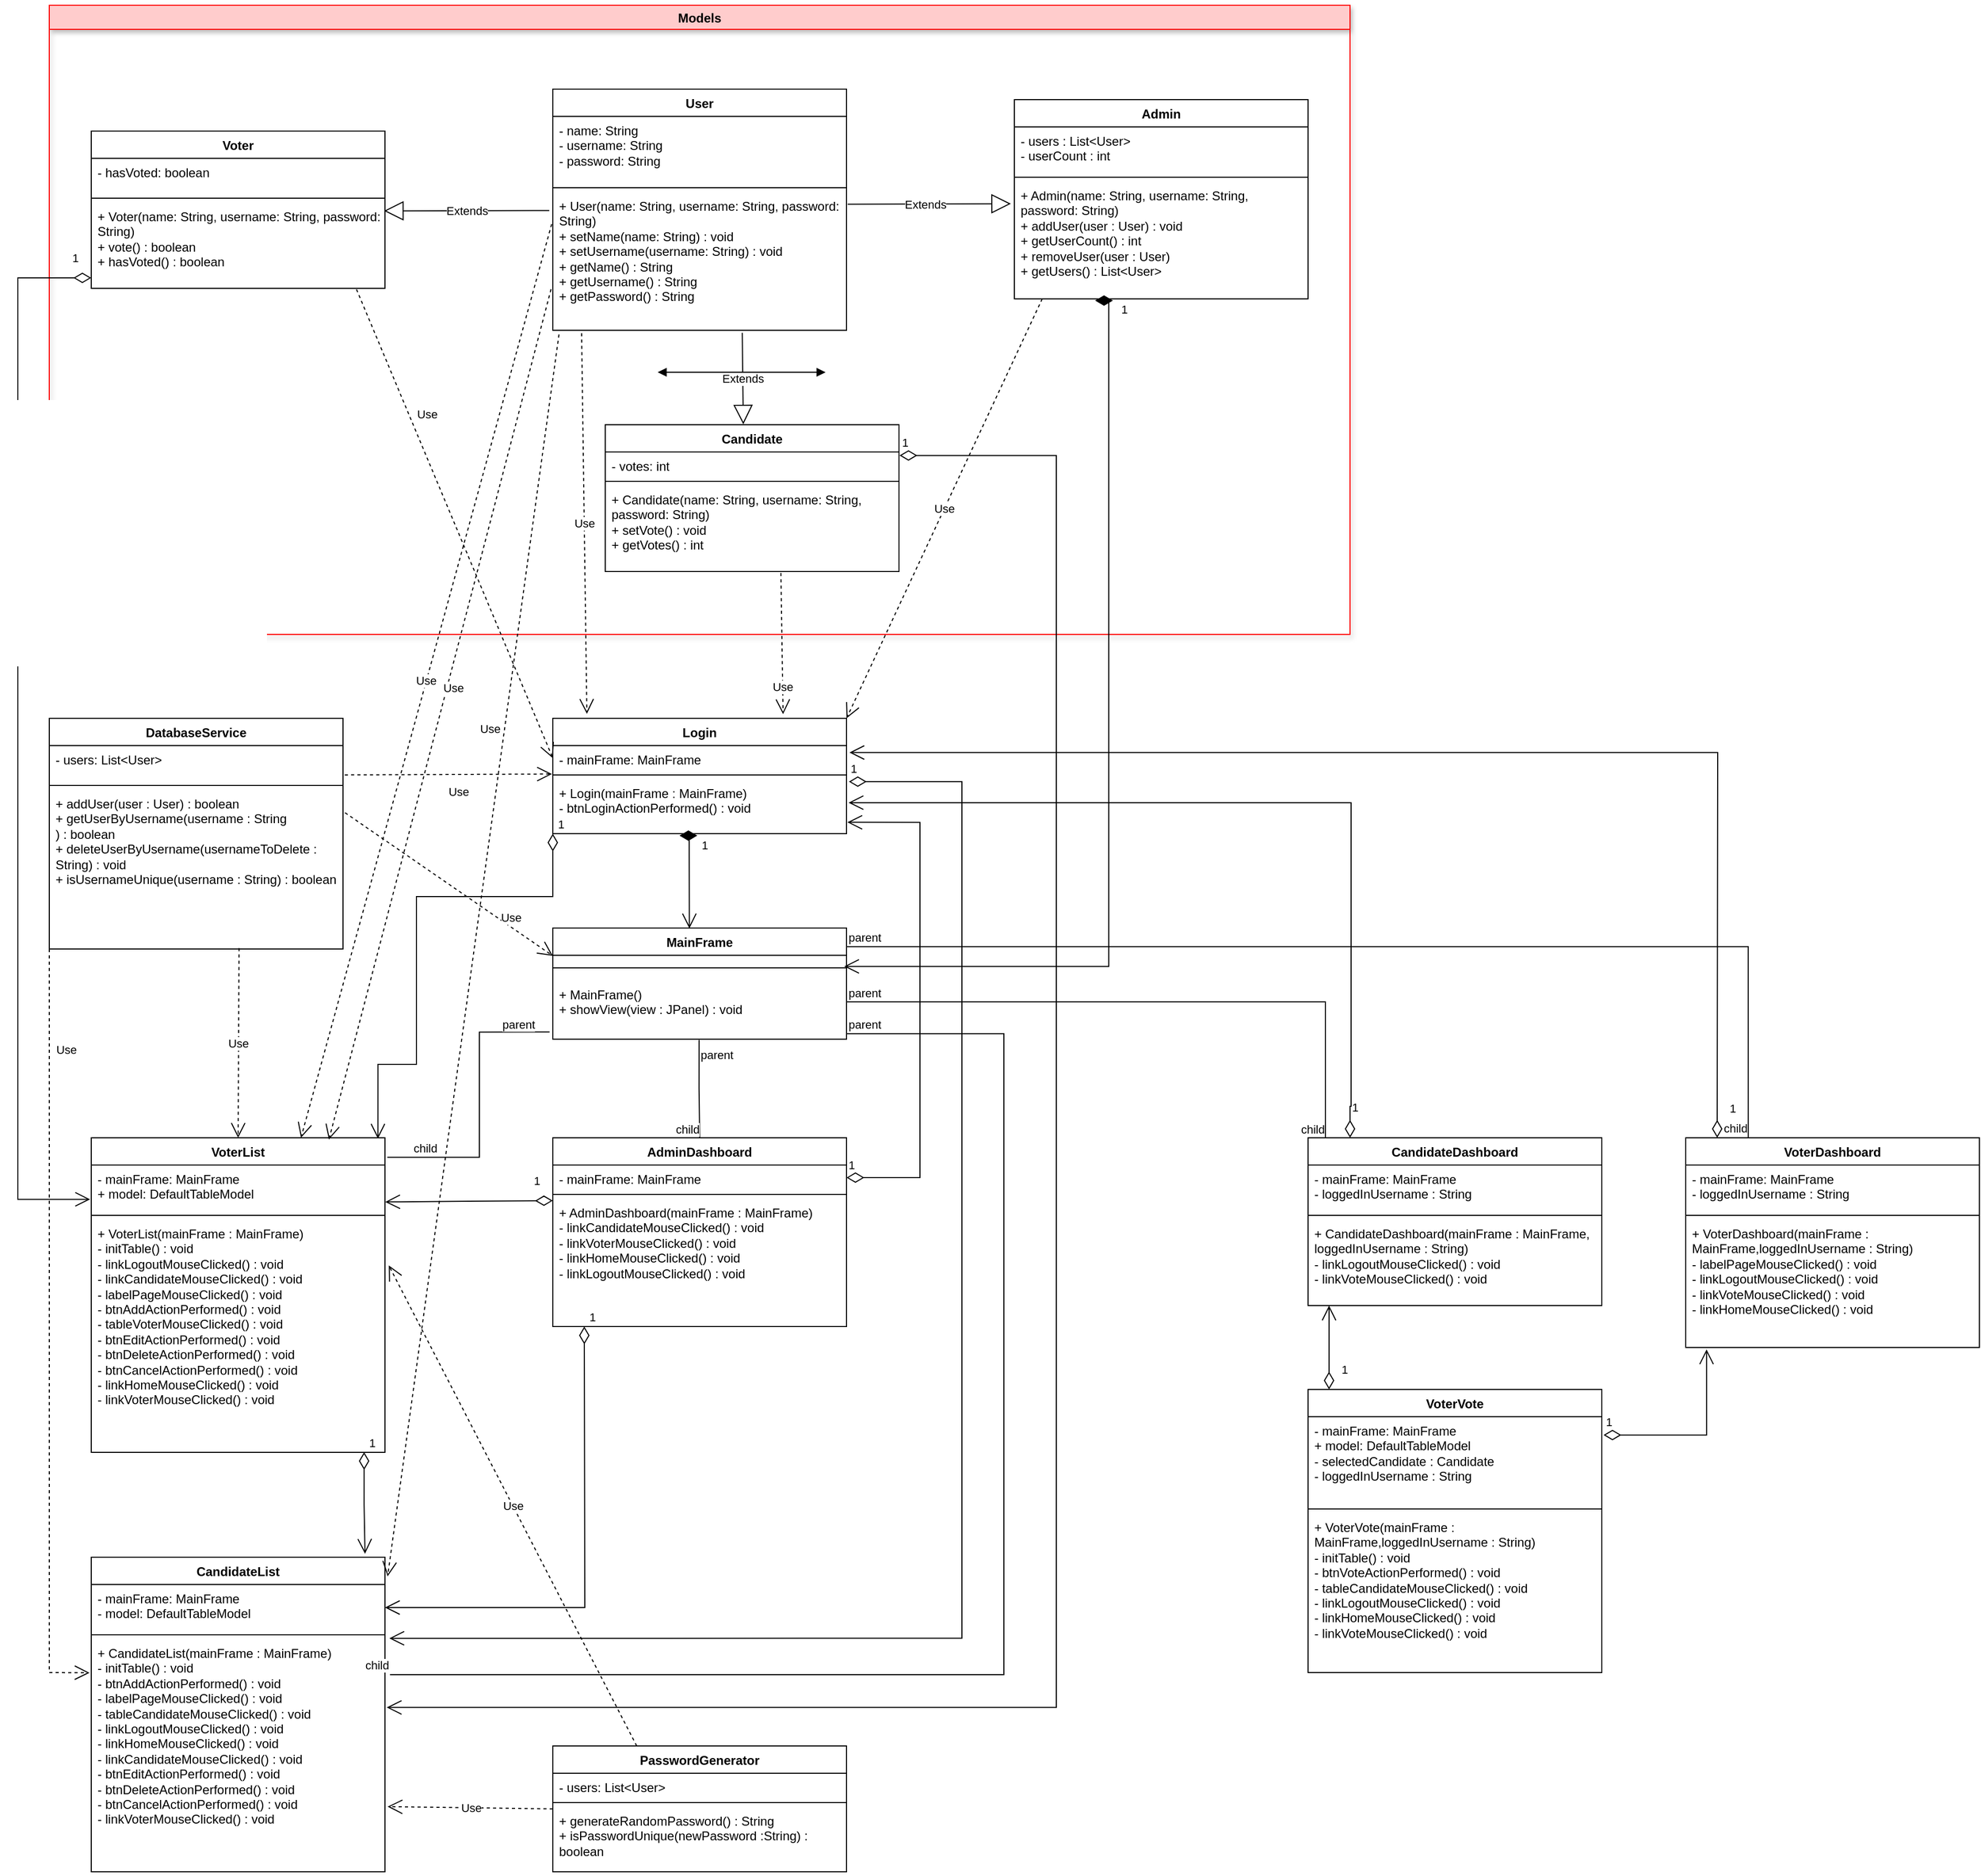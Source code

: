<mxfile version="21.7.5" type="device">
  <diagram name="Page-1" id="c4acf3e9-155e-7222-9cf6-157b1a14988f">
    <mxGraphModel dx="3177" dy="1386" grid="1" gridSize="10" guides="1" tooltips="1" connect="1" arrows="1" fold="1" page="1" pageScale="1" pageWidth="850" pageHeight="1100" background="none" math="0" shadow="0">
      <root>
        <mxCell id="0" />
        <mxCell id="1" parent="0" />
        <mxCell id="JCizpLjvuCqvWS3DzL1o-27" value="Models" style="swimlane;strokeColor=#FF0000;shadow=1;fillColor=#FFCCCC;" vertex="1" parent="1">
          <mxGeometry x="240" y="120" width="1240" height="600" as="geometry" />
        </mxCell>
        <mxCell id="JCizpLjvuCqvWS3DzL1o-1" value="Voter" style="swimlane;fontStyle=1;align=center;verticalAlign=top;childLayout=stackLayout;horizontal=1;startSize=26;horizontalStack=0;resizeParent=1;resizeParentMax=0;resizeLast=0;collapsible=1;marginBottom=0;whiteSpace=wrap;html=1;" vertex="1" parent="JCizpLjvuCqvWS3DzL1o-27">
          <mxGeometry x="40" y="120" width="280" height="150" as="geometry" />
        </mxCell>
        <mxCell id="JCizpLjvuCqvWS3DzL1o-2" value="- hasVoted: boolean" style="text;strokeColor=none;fillColor=none;align=left;verticalAlign=top;spacingLeft=4;spacingRight=4;overflow=hidden;rotatable=0;points=[[0,0.5],[1,0.5]];portConstraint=eastwest;whiteSpace=wrap;html=1;" vertex="1" parent="JCizpLjvuCqvWS3DzL1o-1">
          <mxGeometry y="26" width="280" height="34" as="geometry" />
        </mxCell>
        <mxCell id="JCizpLjvuCqvWS3DzL1o-3" value="" style="line;strokeWidth=1;fillColor=none;align=left;verticalAlign=middle;spacingTop=-1;spacingLeft=3;spacingRight=3;rotatable=0;labelPosition=right;points=[];portConstraint=eastwest;strokeColor=inherit;" vertex="1" parent="JCizpLjvuCqvWS3DzL1o-1">
          <mxGeometry y="60" width="280" height="8" as="geometry" />
        </mxCell>
        <mxCell id="JCizpLjvuCqvWS3DzL1o-4" value="+ Voter(name: String, username: String, password: String)&lt;br&gt;+ vote() : boolean&lt;br&gt;+&amp;nbsp;hasVoted() : boolean" style="text;strokeColor=none;fillColor=none;align=left;verticalAlign=top;spacingLeft=4;spacingRight=4;overflow=hidden;rotatable=0;points=[[0,0.5],[1,0.5]];portConstraint=eastwest;whiteSpace=wrap;html=1;" vertex="1" parent="JCizpLjvuCqvWS3DzL1o-1">
          <mxGeometry y="68" width="280" height="82" as="geometry" />
        </mxCell>
        <mxCell id="JCizpLjvuCqvWS3DzL1o-98" value="1" style="endArrow=open;html=1;endSize=12;startArrow=diamondThin;startSize=14;startFill=0;edgeStyle=orthogonalEdgeStyle;align=left;verticalAlign=bottom;rounded=0;entryX=-0.004;entryY=0.743;entryDx=0;entryDy=0;entryPerimeter=0;" edge="1" parent="JCizpLjvuCqvWS3DzL1o-1" target="JCizpLjvuCqvWS3DzL1o-90">
          <mxGeometry x="-0.961" y="-10" relative="1" as="geometry">
            <mxPoint y="140" as="sourcePoint" />
            <mxPoint x="160" y="140" as="targetPoint" />
            <Array as="points">
              <mxPoint x="-70" y="140" />
              <mxPoint x="-70" y="1019" />
            </Array>
            <mxPoint as="offset" />
          </mxGeometry>
        </mxCell>
        <mxCell id="JCizpLjvuCqvWS3DzL1o-9" value="User" style="swimlane;fontStyle=1;align=center;verticalAlign=top;childLayout=stackLayout;horizontal=1;startSize=26;horizontalStack=0;resizeParent=1;resizeParentMax=0;resizeLast=0;collapsible=1;marginBottom=0;whiteSpace=wrap;html=1;" vertex="1" parent="JCizpLjvuCqvWS3DzL1o-27">
          <mxGeometry x="480" y="80" width="280" height="230" as="geometry" />
        </mxCell>
        <mxCell id="JCizpLjvuCqvWS3DzL1o-10" value="- name: String&lt;br&gt;- username: String&lt;br&gt;- password: String" style="text;strokeColor=none;fillColor=none;align=left;verticalAlign=top;spacingLeft=4;spacingRight=4;overflow=hidden;rotatable=0;points=[[0,0.5],[1,0.5]];portConstraint=eastwest;whiteSpace=wrap;html=1;" vertex="1" parent="JCizpLjvuCqvWS3DzL1o-9">
          <mxGeometry y="26" width="280" height="64" as="geometry" />
        </mxCell>
        <mxCell id="JCizpLjvuCqvWS3DzL1o-11" value="" style="line;strokeWidth=1;fillColor=none;align=left;verticalAlign=middle;spacingTop=-1;spacingLeft=3;spacingRight=3;rotatable=0;labelPosition=right;points=[];portConstraint=eastwest;strokeColor=inherit;" vertex="1" parent="JCizpLjvuCqvWS3DzL1o-9">
          <mxGeometry y="90" width="280" height="8" as="geometry" />
        </mxCell>
        <mxCell id="JCizpLjvuCqvWS3DzL1o-12" value="+ User(name: String, username: String, password: String)&lt;br&gt;+ setName(name: String) : void&lt;br&gt;+&amp;nbsp;setUsername(username: String) : void&lt;br&gt;+ getName() : String&lt;br&gt;+ getUsername() : String&lt;br&gt;+ getPassword() : String" style="text;strokeColor=none;fillColor=none;align=left;verticalAlign=top;spacingLeft=4;spacingRight=4;overflow=hidden;rotatable=0;points=[[0,0.5],[1,0.5]];portConstraint=eastwest;whiteSpace=wrap;html=1;" vertex="1" parent="JCizpLjvuCqvWS3DzL1o-9">
          <mxGeometry y="98" width="280" height="132" as="geometry" />
        </mxCell>
        <mxCell id="JCizpLjvuCqvWS3DzL1o-13" value="Admin" style="swimlane;fontStyle=1;align=center;verticalAlign=top;childLayout=stackLayout;horizontal=1;startSize=26;horizontalStack=0;resizeParent=1;resizeParentMax=0;resizeLast=0;collapsible=1;marginBottom=0;whiteSpace=wrap;html=1;" vertex="1" parent="JCizpLjvuCqvWS3DzL1o-27">
          <mxGeometry x="920" y="90" width="280" height="190" as="geometry" />
        </mxCell>
        <mxCell id="JCizpLjvuCqvWS3DzL1o-14" value="- users : List&amp;lt;User&amp;gt;&lt;br style=&quot;border-color: var(--border-color);&quot;&gt;- userCount : int" style="text;strokeColor=none;fillColor=none;align=left;verticalAlign=top;spacingLeft=4;spacingRight=4;overflow=hidden;rotatable=0;points=[[0,0.5],[1,0.5]];portConstraint=eastwest;whiteSpace=wrap;html=1;" vertex="1" parent="JCizpLjvuCqvWS3DzL1o-13">
          <mxGeometry y="26" width="280" height="44" as="geometry" />
        </mxCell>
        <mxCell id="JCizpLjvuCqvWS3DzL1o-15" value="" style="line;strokeWidth=1;fillColor=none;align=left;verticalAlign=middle;spacingTop=-1;spacingLeft=3;spacingRight=3;rotatable=0;labelPosition=right;points=[];portConstraint=eastwest;strokeColor=inherit;" vertex="1" parent="JCizpLjvuCqvWS3DzL1o-13">
          <mxGeometry y="70" width="280" height="8" as="geometry" />
        </mxCell>
        <mxCell id="JCizpLjvuCqvWS3DzL1o-16" value="+ Admin(name: String, username: String, password: String)&lt;br&gt;+&amp;nbsp;addUser(user : User) : void&lt;br&gt;+ getUserCount() : int&lt;br&gt;+&amp;nbsp;removeUser(user : User)&lt;br&gt;+ getUsers() : List&amp;lt;User&amp;gt;" style="text;strokeColor=none;fillColor=none;align=left;verticalAlign=top;spacingLeft=4;spacingRight=4;overflow=hidden;rotatable=0;points=[[0,0.5],[1,0.5]];portConstraint=eastwest;whiteSpace=wrap;html=1;" vertex="1" parent="JCizpLjvuCqvWS3DzL1o-13">
          <mxGeometry y="78" width="280" height="112" as="geometry" />
        </mxCell>
        <mxCell id="JCizpLjvuCqvWS3DzL1o-18" value="Candidate" style="swimlane;fontStyle=1;align=center;verticalAlign=top;childLayout=stackLayout;horizontal=1;startSize=26;horizontalStack=0;resizeParent=1;resizeParentMax=0;resizeLast=0;collapsible=1;marginBottom=0;whiteSpace=wrap;html=1;" vertex="1" parent="JCizpLjvuCqvWS3DzL1o-27">
          <mxGeometry x="530" y="400" width="280" height="140" as="geometry" />
        </mxCell>
        <mxCell id="JCizpLjvuCqvWS3DzL1o-19" value="- votes: int" style="text;strokeColor=none;fillColor=none;align=left;verticalAlign=top;spacingLeft=4;spacingRight=4;overflow=hidden;rotatable=0;points=[[0,0.5],[1,0.5]];portConstraint=eastwest;whiteSpace=wrap;html=1;" vertex="1" parent="JCizpLjvuCqvWS3DzL1o-18">
          <mxGeometry y="26" width="280" height="24" as="geometry" />
        </mxCell>
        <mxCell id="JCizpLjvuCqvWS3DzL1o-20" value="" style="line;strokeWidth=1;fillColor=none;align=left;verticalAlign=middle;spacingTop=-1;spacingLeft=3;spacingRight=3;rotatable=0;labelPosition=right;points=[];portConstraint=eastwest;strokeColor=inherit;" vertex="1" parent="JCizpLjvuCqvWS3DzL1o-18">
          <mxGeometry y="50" width="280" height="8" as="geometry" />
        </mxCell>
        <mxCell id="JCizpLjvuCqvWS3DzL1o-21" value="+ Candidate(name: String, username: String, password: String)&lt;br&gt;+&amp;nbsp;setVote() : void&lt;br&gt;+ getVotes() : int" style="text;strokeColor=none;fillColor=none;align=left;verticalAlign=top;spacingLeft=4;spacingRight=4;overflow=hidden;rotatable=0;points=[[0,0.5],[1,0.5]];portConstraint=eastwest;whiteSpace=wrap;html=1;" vertex="1" parent="JCizpLjvuCqvWS3DzL1o-18">
          <mxGeometry y="58" width="280" height="82" as="geometry" />
        </mxCell>
        <mxCell id="JCizpLjvuCqvWS3DzL1o-24" value="Extends" style="endArrow=block;endSize=16;endFill=0;html=1;rounded=0;entryX=0.997;entryY=0.099;entryDx=0;entryDy=0;exitX=-0.012;exitY=0.134;exitDx=0;exitDy=0;exitPerimeter=0;entryPerimeter=0;" edge="1" parent="JCizpLjvuCqvWS3DzL1o-27" source="JCizpLjvuCqvWS3DzL1o-12" target="JCizpLjvuCqvWS3DzL1o-4">
          <mxGeometry width="160" relative="1" as="geometry">
            <mxPoint x="480" y="158.97" as="sourcePoint" />
            <mxPoint x="402.52" y="129.998" as="targetPoint" />
          </mxGeometry>
        </mxCell>
        <mxCell id="JCizpLjvuCqvWS3DzL1o-25" value="Extends" style="endArrow=block;endSize=16;endFill=0;html=1;rounded=0;entryX=-0.012;entryY=0.19;entryDx=0;entryDy=0;entryPerimeter=0;exitX=1.004;exitY=0.089;exitDx=0;exitDy=0;exitPerimeter=0;" edge="1" parent="JCizpLjvuCqvWS3DzL1o-27" source="JCizpLjvuCqvWS3DzL1o-12" target="JCizpLjvuCqvWS3DzL1o-16">
          <mxGeometry x="-0.053" width="160" relative="1" as="geometry">
            <mxPoint x="760" y="230" as="sourcePoint" />
            <mxPoint x="840" y="226" as="targetPoint" />
            <mxPoint as="offset" />
          </mxGeometry>
        </mxCell>
        <mxCell id="JCizpLjvuCqvWS3DzL1o-26" value="Extends" style="endArrow=block;endSize=16;endFill=0;html=1;rounded=0;exitX=0.645;exitY=1.018;exitDx=0;exitDy=0;exitPerimeter=0;entryX=0.47;entryY=-0.003;entryDx=0;entryDy=0;entryPerimeter=0;" edge="1" parent="JCizpLjvuCqvWS3DzL1o-27" source="JCizpLjvuCqvWS3DzL1o-12" target="JCizpLjvuCqvWS3DzL1o-18">
          <mxGeometry width="160" relative="1" as="geometry">
            <mxPoint x="610" y="300" as="sourcePoint" />
            <mxPoint x="770" y="300" as="targetPoint" />
          </mxGeometry>
        </mxCell>
        <mxCell id="JCizpLjvuCqvWS3DzL1o-28" value="DatabaseService" style="swimlane;fontStyle=1;align=center;verticalAlign=top;childLayout=stackLayout;horizontal=1;startSize=26;horizontalStack=0;resizeParent=1;resizeParentMax=0;resizeLast=0;collapsible=1;marginBottom=0;whiteSpace=wrap;html=1;" vertex="1" parent="1">
          <mxGeometry x="240" y="800" width="280" height="220" as="geometry" />
        </mxCell>
        <mxCell id="JCizpLjvuCqvWS3DzL1o-29" value="- users: List&amp;lt;User&amp;gt;" style="text;strokeColor=none;fillColor=none;align=left;verticalAlign=top;spacingLeft=4;spacingRight=4;overflow=hidden;rotatable=0;points=[[0,0.5],[1,0.5]];portConstraint=eastwest;whiteSpace=wrap;html=1;" vertex="1" parent="JCizpLjvuCqvWS3DzL1o-28">
          <mxGeometry y="26" width="280" height="34" as="geometry" />
        </mxCell>
        <mxCell id="JCizpLjvuCqvWS3DzL1o-30" value="" style="line;strokeWidth=1;fillColor=none;align=left;verticalAlign=middle;spacingTop=-1;spacingLeft=3;spacingRight=3;rotatable=0;labelPosition=right;points=[];portConstraint=eastwest;strokeColor=inherit;" vertex="1" parent="JCizpLjvuCqvWS3DzL1o-28">
          <mxGeometry y="60" width="280" height="8" as="geometry" />
        </mxCell>
        <mxCell id="JCizpLjvuCqvWS3DzL1o-31" value="+ addUser(user : User) : boolean&lt;br&gt;+ getUserByUsername(username : String&lt;br&gt;) : boolean&lt;br&gt;+ deleteUserByUsername(usernameToDelete : String) : void&lt;br&gt;+&amp;nbsp;isUsernameUnique(username : String) : boolean" style="text;strokeColor=none;fillColor=none;align=left;verticalAlign=top;spacingLeft=4;spacingRight=4;overflow=hidden;rotatable=0;points=[[0,0.5],[1,0.5]];portConstraint=eastwest;whiteSpace=wrap;html=1;" vertex="1" parent="JCizpLjvuCqvWS3DzL1o-28">
          <mxGeometry y="68" width="280" height="152" as="geometry" />
        </mxCell>
        <mxCell id="JCizpLjvuCqvWS3DzL1o-112" value="Use" style="endArrow=open;endSize=12;dashed=1;html=1;rounded=0;entryX=-0.006;entryY=0.145;entryDx=0;entryDy=0;entryPerimeter=0;" edge="1" parent="JCizpLjvuCqvWS3DzL1o-28" target="JCizpLjvuCqvWS3DzL1o-55">
          <mxGeometry x="-0.736" y="16" width="160" relative="1" as="geometry">
            <mxPoint y="220" as="sourcePoint" />
            <mxPoint x="160" y="220" as="targetPoint" />
            <Array as="points">
              <mxPoint y="870" />
              <mxPoint y="910" />
            </Array>
            <mxPoint as="offset" />
          </mxGeometry>
        </mxCell>
        <mxCell id="JCizpLjvuCqvWS3DzL1o-32" value="PasswordGenerator" style="swimlane;fontStyle=1;align=center;verticalAlign=top;childLayout=stackLayout;horizontal=1;startSize=26;horizontalStack=0;resizeParent=1;resizeParentMax=0;resizeLast=0;collapsible=1;marginBottom=0;whiteSpace=wrap;html=1;" vertex="1" parent="1">
          <mxGeometry x="720" y="1780" width="280" height="120" as="geometry" />
        </mxCell>
        <mxCell id="JCizpLjvuCqvWS3DzL1o-127" value="Use" style="endArrow=open;endSize=12;dashed=1;html=1;rounded=0;entryX=1.013;entryY=0.197;entryDx=0;entryDy=0;entryPerimeter=0;" edge="1" parent="JCizpLjvuCqvWS3DzL1o-32" target="JCizpLjvuCqvWS3DzL1o-92">
          <mxGeometry width="160" relative="1" as="geometry">
            <mxPoint x="80" as="sourcePoint" />
            <mxPoint x="240" as="targetPoint" />
          </mxGeometry>
        </mxCell>
        <mxCell id="JCizpLjvuCqvWS3DzL1o-33" value="- users: List&amp;lt;User&amp;gt;" style="text;strokeColor=none;fillColor=none;align=left;verticalAlign=top;spacingLeft=4;spacingRight=4;overflow=hidden;rotatable=0;points=[[0,0.5],[1,0.5]];portConstraint=eastwest;whiteSpace=wrap;html=1;" vertex="1" parent="JCizpLjvuCqvWS3DzL1o-32">
          <mxGeometry y="26" width="280" height="24" as="geometry" />
        </mxCell>
        <mxCell id="JCizpLjvuCqvWS3DzL1o-34" value="" style="line;strokeWidth=1;fillColor=none;align=left;verticalAlign=middle;spacingTop=-1;spacingLeft=3;spacingRight=3;rotatable=0;labelPosition=right;points=[];portConstraint=eastwest;strokeColor=inherit;" vertex="1" parent="JCizpLjvuCqvWS3DzL1o-32">
          <mxGeometry y="50" width="280" height="8" as="geometry" />
        </mxCell>
        <mxCell id="JCizpLjvuCqvWS3DzL1o-128" value="Use" style="endArrow=open;endSize=12;dashed=1;html=1;rounded=0;entryX=1.009;entryY=0.72;entryDx=0;entryDy=0;entryPerimeter=0;" edge="1" parent="JCizpLjvuCqvWS3DzL1o-32" target="JCizpLjvuCqvWS3DzL1o-55">
          <mxGeometry width="160" relative="1" as="geometry">
            <mxPoint y="60" as="sourcePoint" />
            <mxPoint x="160" y="60" as="targetPoint" />
          </mxGeometry>
        </mxCell>
        <mxCell id="JCizpLjvuCqvWS3DzL1o-35" value="+ generateRandomPassword() : String&lt;br&gt;+&amp;nbsp;isPasswordUnique(newPassword :String) : boolean" style="text;strokeColor=none;fillColor=none;align=left;verticalAlign=top;spacingLeft=4;spacingRight=4;overflow=hidden;rotatable=0;points=[[0,0.5],[1,0.5]];portConstraint=eastwest;whiteSpace=wrap;html=1;" vertex="1" parent="JCizpLjvuCqvWS3DzL1o-32">
          <mxGeometry y="58" width="280" height="62" as="geometry" />
        </mxCell>
        <mxCell id="JCizpLjvuCqvWS3DzL1o-36" value="MainFrame" style="swimlane;fontStyle=1;align=center;verticalAlign=top;childLayout=stackLayout;horizontal=1;startSize=26;horizontalStack=0;resizeParent=1;resizeParentMax=0;resizeLast=0;collapsible=1;marginBottom=0;whiteSpace=wrap;html=1;" vertex="1" parent="1">
          <mxGeometry x="720" y="1000" width="280" height="106" as="geometry" />
        </mxCell>
        <mxCell id="JCizpLjvuCqvWS3DzL1o-38" value="" style="line;strokeWidth=1;fillColor=none;align=left;verticalAlign=middle;spacingTop=-1;spacingLeft=3;spacingRight=3;rotatable=0;labelPosition=right;points=[];portConstraint=eastwest;strokeColor=inherit;" vertex="1" parent="JCizpLjvuCqvWS3DzL1o-36">
          <mxGeometry y="26" width="280" height="24" as="geometry" />
        </mxCell>
        <mxCell id="JCizpLjvuCqvWS3DzL1o-39" value="+ MainFrame()&lt;br&gt;+ showView(view : JPanel) : void" style="text;strokeColor=none;fillColor=none;align=left;verticalAlign=top;spacingLeft=4;spacingRight=4;overflow=hidden;rotatable=0;points=[[0,0.5],[1,0.5]];portConstraint=eastwest;whiteSpace=wrap;html=1;" vertex="1" parent="JCizpLjvuCqvWS3DzL1o-36">
          <mxGeometry y="50" width="280" height="56" as="geometry" />
        </mxCell>
        <mxCell id="JCizpLjvuCqvWS3DzL1o-40" value="AdminDashboard" style="swimlane;fontStyle=1;align=center;verticalAlign=top;childLayout=stackLayout;horizontal=1;startSize=26;horizontalStack=0;resizeParent=1;resizeParentMax=0;resizeLast=0;collapsible=1;marginBottom=0;whiteSpace=wrap;html=1;" vertex="1" parent="1">
          <mxGeometry x="720" y="1200" width="280" height="180" as="geometry" />
        </mxCell>
        <mxCell id="JCizpLjvuCqvWS3DzL1o-41" value="- mainFrame: MainFrame" style="text;strokeColor=none;fillColor=none;align=left;verticalAlign=top;spacingLeft=4;spacingRight=4;overflow=hidden;rotatable=0;points=[[0,0.5],[1,0.5]];portConstraint=eastwest;whiteSpace=wrap;html=1;" vertex="1" parent="JCizpLjvuCqvWS3DzL1o-40">
          <mxGeometry y="26" width="280" height="24" as="geometry" />
        </mxCell>
        <mxCell id="JCizpLjvuCqvWS3DzL1o-42" value="" style="line;strokeWidth=1;fillColor=none;align=left;verticalAlign=middle;spacingTop=-1;spacingLeft=3;spacingRight=3;rotatable=0;labelPosition=right;points=[];portConstraint=eastwest;strokeColor=inherit;" vertex="1" parent="JCizpLjvuCqvWS3DzL1o-40">
          <mxGeometry y="50" width="280" height="8" as="geometry" />
        </mxCell>
        <mxCell id="JCizpLjvuCqvWS3DzL1o-93" value="1" style="endArrow=open;html=1;endSize=12;startArrow=diamondThin;startSize=14;startFill=0;edgeStyle=orthogonalEdgeStyle;align=left;verticalAlign=bottom;rounded=0;entryX=1.001;entryY=0.8;entryDx=0;entryDy=0;entryPerimeter=0;" edge="1" parent="JCizpLjvuCqvWS3DzL1o-40" target="JCizpLjvuCqvWS3DzL1o-90">
          <mxGeometry x="-0.751" y="-10" relative="1" as="geometry">
            <mxPoint y="60" as="sourcePoint" />
            <mxPoint x="160" y="60" as="targetPoint" />
            <mxPoint as="offset" />
          </mxGeometry>
        </mxCell>
        <mxCell id="JCizpLjvuCqvWS3DzL1o-43" value="+ AdminDashboard(mainFrame : MainFrame)&lt;br&gt;-&amp;nbsp;linkCandidateMouseClicked() :&amp;nbsp;void&lt;br&gt;-&amp;nbsp;linkVoterMouseClicked() :&amp;nbsp;void&lt;br&gt;-&amp;nbsp;linkHomeMouseClicked() :&amp;nbsp;void&lt;br&gt;-&amp;nbsp;linkLogoutMouseClicked() :&amp;nbsp;void" style="text;strokeColor=none;fillColor=none;align=left;verticalAlign=top;spacingLeft=4;spacingRight=4;overflow=hidden;rotatable=0;points=[[0,0.5],[1,0.5]];portConstraint=eastwest;whiteSpace=wrap;html=1;" vertex="1" parent="JCizpLjvuCqvWS3DzL1o-40">
          <mxGeometry y="58" width="280" height="122" as="geometry" />
        </mxCell>
        <mxCell id="JCizpLjvuCqvWS3DzL1o-44" value="Login" style="swimlane;fontStyle=1;align=center;verticalAlign=top;childLayout=stackLayout;horizontal=1;startSize=26;horizontalStack=0;resizeParent=1;resizeParentMax=0;resizeLast=0;collapsible=1;marginBottom=0;whiteSpace=wrap;html=1;" vertex="1" parent="1">
          <mxGeometry x="720" y="800" width="280" height="110" as="geometry" />
        </mxCell>
        <mxCell id="JCizpLjvuCqvWS3DzL1o-45" value="- mainFrame: MainFrame" style="text;strokeColor=none;fillColor=none;align=left;verticalAlign=top;spacingLeft=4;spacingRight=4;overflow=hidden;rotatable=0;points=[[0,0.5],[1,0.5]];portConstraint=eastwest;whiteSpace=wrap;html=1;" vertex="1" parent="JCizpLjvuCqvWS3DzL1o-44">
          <mxGeometry y="26" width="280" height="24" as="geometry" />
        </mxCell>
        <mxCell id="JCizpLjvuCqvWS3DzL1o-46" value="" style="line;strokeWidth=1;fillColor=none;align=left;verticalAlign=middle;spacingTop=-1;spacingLeft=3;spacingRight=3;rotatable=0;labelPosition=right;points=[];portConstraint=eastwest;strokeColor=inherit;" vertex="1" parent="JCizpLjvuCqvWS3DzL1o-44">
          <mxGeometry y="50" width="280" height="8" as="geometry" />
        </mxCell>
        <mxCell id="JCizpLjvuCqvWS3DzL1o-47" value="+ Login(mainFrame : MainFrame)&lt;br&gt;-&amp;nbsp;btnLoginActionPerformed() :&amp;nbsp;void" style="text;strokeColor=none;fillColor=none;align=left;verticalAlign=top;spacingLeft=4;spacingRight=4;overflow=hidden;rotatable=0;points=[[0,0.5],[1,0.5]];portConstraint=eastwest;whiteSpace=wrap;html=1;" vertex="1" parent="JCizpLjvuCqvWS3DzL1o-44">
          <mxGeometry y="58" width="280" height="52" as="geometry" />
        </mxCell>
        <mxCell id="JCizpLjvuCqvWS3DzL1o-110" value="1" style="endArrow=open;html=1;endSize=12;startArrow=diamondThin;startSize=14;startFill=0;edgeStyle=orthogonalEdgeStyle;align=left;verticalAlign=bottom;rounded=0;entryX=0.976;entryY=0.003;entryDx=0;entryDy=0;entryPerimeter=0;" edge="1" parent="JCizpLjvuCqvWS3DzL1o-44" target="JCizpLjvuCqvWS3DzL1o-89">
          <mxGeometry x="-1" y="3" relative="1" as="geometry">
            <mxPoint y="110" as="sourcePoint" />
            <mxPoint x="160" y="110" as="targetPoint" />
            <Array as="points">
              <mxPoint y="170" />
              <mxPoint x="-130" y="170" />
              <mxPoint x="-130" y="330" />
              <mxPoint x="-167" y="330" />
            </Array>
            <mxPoint as="offset" />
          </mxGeometry>
        </mxCell>
        <mxCell id="JCizpLjvuCqvWS3DzL1o-48" value="CandidateDashboard" style="swimlane;fontStyle=1;align=center;verticalAlign=top;childLayout=stackLayout;horizontal=1;startSize=26;horizontalStack=0;resizeParent=1;resizeParentMax=0;resizeLast=0;collapsible=1;marginBottom=0;whiteSpace=wrap;html=1;" vertex="1" parent="1">
          <mxGeometry x="1440" y="1200" width="280" height="160" as="geometry" />
        </mxCell>
        <mxCell id="JCizpLjvuCqvWS3DzL1o-130" value="1" style="endArrow=open;html=1;endSize=12;startArrow=diamondThin;startSize=14;startFill=0;edgeStyle=orthogonalEdgeStyle;align=left;verticalAlign=bottom;rounded=0;entryX=1.007;entryY=0.432;entryDx=0;entryDy=0;entryPerimeter=0;" edge="1" parent="JCizpLjvuCqvWS3DzL1o-48" target="JCizpLjvuCqvWS3DzL1o-47">
          <mxGeometry x="-0.95" relative="1" as="geometry">
            <mxPoint x="40" as="sourcePoint" />
            <mxPoint x="200" as="targetPoint" />
            <Array as="points">
              <mxPoint x="40" y="-30" />
              <mxPoint x="41" y="-30" />
              <mxPoint x="41" y="-319" />
            </Array>
            <mxPoint as="offset" />
          </mxGeometry>
        </mxCell>
        <mxCell id="JCizpLjvuCqvWS3DzL1o-49" value="- mainFrame: MainFrame&lt;br&gt;- loggedInUsername : String" style="text;strokeColor=none;fillColor=none;align=left;verticalAlign=top;spacingLeft=4;spacingRight=4;overflow=hidden;rotatable=0;points=[[0,0.5],[1,0.5]];portConstraint=eastwest;whiteSpace=wrap;html=1;" vertex="1" parent="JCizpLjvuCqvWS3DzL1o-48">
          <mxGeometry y="26" width="280" height="44" as="geometry" />
        </mxCell>
        <mxCell id="JCizpLjvuCqvWS3DzL1o-50" value="" style="line;strokeWidth=1;fillColor=none;align=left;verticalAlign=middle;spacingTop=-1;spacingLeft=3;spacingRight=3;rotatable=0;labelPosition=right;points=[];portConstraint=eastwest;strokeColor=inherit;" vertex="1" parent="JCizpLjvuCqvWS3DzL1o-48">
          <mxGeometry y="70" width="280" height="8" as="geometry" />
        </mxCell>
        <mxCell id="JCizpLjvuCqvWS3DzL1o-51" value="+ CandidateDashboard(mainFrame : MainFrame, loggedInUsername : String)&lt;br&gt;-&amp;nbsp;linkLogoutMouseClicked() :&amp;nbsp;void&lt;br&gt;-&amp;nbsp;linkVoteMouseClicked() :&amp;nbsp;void" style="text;strokeColor=none;fillColor=none;align=left;verticalAlign=top;spacingLeft=4;spacingRight=4;overflow=hidden;rotatable=0;points=[[0,0.5],[1,0.5]];portConstraint=eastwest;whiteSpace=wrap;html=1;" vertex="1" parent="JCizpLjvuCqvWS3DzL1o-48">
          <mxGeometry y="78" width="280" height="82" as="geometry" />
        </mxCell>
        <mxCell id="JCizpLjvuCqvWS3DzL1o-52" value="CandidateList" style="swimlane;fontStyle=1;align=center;verticalAlign=top;childLayout=stackLayout;horizontal=1;startSize=26;horizontalStack=0;resizeParent=1;resizeParentMax=0;resizeLast=0;collapsible=1;marginBottom=0;whiteSpace=wrap;html=1;" vertex="1" parent="1">
          <mxGeometry x="280" y="1600" width="280" height="300" as="geometry" />
        </mxCell>
        <mxCell id="JCizpLjvuCqvWS3DzL1o-53" value="- mainFrame: MainFrame&lt;br&gt;- model: DefaultTableModel" style="text;strokeColor=none;fillColor=none;align=left;verticalAlign=top;spacingLeft=4;spacingRight=4;overflow=hidden;rotatable=0;points=[[0,0.5],[1,0.5]];portConstraint=eastwest;whiteSpace=wrap;html=1;" vertex="1" parent="JCizpLjvuCqvWS3DzL1o-52">
          <mxGeometry y="26" width="280" height="44" as="geometry" />
        </mxCell>
        <mxCell id="JCizpLjvuCqvWS3DzL1o-54" value="" style="line;strokeWidth=1;fillColor=none;align=left;verticalAlign=middle;spacingTop=-1;spacingLeft=3;spacingRight=3;rotatable=0;labelPosition=right;points=[];portConstraint=eastwest;strokeColor=inherit;" vertex="1" parent="JCizpLjvuCqvWS3DzL1o-52">
          <mxGeometry y="70" width="280" height="8" as="geometry" />
        </mxCell>
        <mxCell id="JCizpLjvuCqvWS3DzL1o-55" value="+ CandidateList(mainFrame : MainFrame)&lt;br&gt;-&amp;nbsp;initTable() :&amp;nbsp;void&lt;br&gt;-&amp;nbsp;btnAddActionPerformed() :&amp;nbsp;void&lt;br&gt;-&amp;nbsp;labelPageMouseClicked() :&amp;nbsp;void&lt;br&gt;-&amp;nbsp;tableCandidateMouseClicked() :&amp;nbsp;void&lt;br&gt;-&amp;nbsp;linkLogoutMouseClicked() :&amp;nbsp;void&lt;br&gt;-&amp;nbsp;linkHomeMouseClicked() :&amp;nbsp;void&lt;br&gt;-&amp;nbsp;linkCandidateMouseClicked() :&amp;nbsp;void&lt;br&gt;-&amp;nbsp;btnEditActionPerformed() :&amp;nbsp;void&lt;br&gt;-&amp;nbsp;btnDeleteActionPerformed() :&amp;nbsp;void&lt;br&gt;-&amp;nbsp;btnCancelActionPerformed() :&amp;nbsp;void&lt;br&gt;-&amp;nbsp;linkVoterMouseClicked() :&amp;nbsp;void" style="text;strokeColor=none;fillColor=none;align=left;verticalAlign=top;spacingLeft=4;spacingRight=4;overflow=hidden;rotatable=0;points=[[0,0.5],[1,0.5]];portConstraint=eastwest;whiteSpace=wrap;html=1;" vertex="1" parent="JCizpLjvuCqvWS3DzL1o-52">
          <mxGeometry y="78" width="280" height="222" as="geometry" />
        </mxCell>
        <mxCell id="JCizpLjvuCqvWS3DzL1o-104" value="1" style="endArrow=open;html=1;endSize=12;startArrow=diamondThin;startSize=14;startFill=0;edgeStyle=orthogonalEdgeStyle;align=left;verticalAlign=bottom;rounded=0;entryX=1;entryY=0.5;entryDx=0;entryDy=0;exitX=1;exitY=0.5;exitDx=0;exitDy=0;" edge="1" parent="JCizpLjvuCqvWS3DzL1o-52" target="JCizpLjvuCqvWS3DzL1o-53">
          <mxGeometry x="-1" y="3" relative="1" as="geometry">
            <mxPoint x="470" y="-220" as="sourcePoint" />
            <mxPoint x="630" y="-220" as="targetPoint" />
          </mxGeometry>
        </mxCell>
        <mxCell id="JCizpLjvuCqvWS3DzL1o-64" value="VoterVote" style="swimlane;fontStyle=1;align=center;verticalAlign=top;childLayout=stackLayout;horizontal=1;startSize=26;horizontalStack=0;resizeParent=1;resizeParentMax=0;resizeLast=0;collapsible=1;marginBottom=0;whiteSpace=wrap;html=1;" vertex="1" parent="1">
          <mxGeometry x="1440" y="1440" width="280" height="270" as="geometry" />
        </mxCell>
        <mxCell id="JCizpLjvuCqvWS3DzL1o-143" value="1" style="endArrow=open;html=1;endSize=12;startArrow=diamondThin;startSize=14;startFill=0;edgeStyle=orthogonalEdgeStyle;align=left;verticalAlign=bottom;rounded=0;" edge="1" parent="JCizpLjvuCqvWS3DzL1o-64" target="JCizpLjvuCqvWS3DzL1o-51">
          <mxGeometry x="-0.75" y="-10" relative="1" as="geometry">
            <mxPoint x="20" as="sourcePoint" />
            <mxPoint x="180" as="targetPoint" />
            <Array as="points">
              <mxPoint x="20" y="-50" />
              <mxPoint x="20" y="-50" />
            </Array>
            <mxPoint as="offset" />
          </mxGeometry>
        </mxCell>
        <mxCell id="JCizpLjvuCqvWS3DzL1o-65" value="- mainFrame: MainFrame&lt;br&gt;+ model: DefaultTableModel&lt;br&gt;- selectedCandidate : Candidate&lt;br&gt;- loggedInUsername : String" style="text;strokeColor=none;fillColor=none;align=left;verticalAlign=top;spacingLeft=4;spacingRight=4;overflow=hidden;rotatable=0;points=[[0,0.5],[1,0.5]];portConstraint=eastwest;whiteSpace=wrap;html=1;" vertex="1" parent="JCizpLjvuCqvWS3DzL1o-64">
          <mxGeometry y="26" width="280" height="84" as="geometry" />
        </mxCell>
        <mxCell id="JCizpLjvuCqvWS3DzL1o-66" value="" style="line;strokeWidth=1;fillColor=none;align=left;verticalAlign=middle;spacingTop=-1;spacingLeft=3;spacingRight=3;rotatable=0;labelPosition=right;points=[];portConstraint=eastwest;strokeColor=inherit;" vertex="1" parent="JCizpLjvuCqvWS3DzL1o-64">
          <mxGeometry y="110" width="280" height="8" as="geometry" />
        </mxCell>
        <mxCell id="JCizpLjvuCqvWS3DzL1o-67" value="+ VoterVote(mainFrame : MainFrame,loggedInUsername : String)&lt;br&gt;-&amp;nbsp;initTable() :&amp;nbsp;void&lt;br&gt;-&amp;nbsp;btnVoteActionPerformed() :&amp;nbsp;void&lt;br&gt;-&amp;nbsp;tableCandidateMouseClicked() :&amp;nbsp;void&lt;br&gt;-&amp;nbsp;linkLogoutMouseClicked() :&amp;nbsp;void&lt;br&gt;-&amp;nbsp;linkHomeMouseClicked() :&amp;nbsp;void&lt;br&gt;-&amp;nbsp;linkVoteMouseClicked() :&amp;nbsp;void" style="text;strokeColor=none;fillColor=none;align=left;verticalAlign=top;spacingLeft=4;spacingRight=4;overflow=hidden;rotatable=0;points=[[0,0.5],[1,0.5]];portConstraint=eastwest;whiteSpace=wrap;html=1;" vertex="1" parent="JCizpLjvuCqvWS3DzL1o-64">
          <mxGeometry y="118" width="280" height="152" as="geometry" />
        </mxCell>
        <mxCell id="JCizpLjvuCqvWS3DzL1o-68" value="1" style="endArrow=open;html=1;endSize=12;startArrow=diamondThin;startSize=14;startFill=1;edgeStyle=orthogonalEdgeStyle;align=left;verticalAlign=bottom;rounded=0;entryX=0.465;entryY=0.003;entryDx=0;entryDy=0;exitX=0.492;exitY=1.036;exitDx=0;exitDy=0;exitPerimeter=0;entryPerimeter=0;" edge="1" parent="1" source="JCizpLjvuCqvWS3DzL1o-47" target="JCizpLjvuCqvWS3DzL1o-36">
          <mxGeometry x="-0.462" y="10" relative="1" as="geometry">
            <mxPoint x="850" y="1120" as="sourcePoint" />
            <mxPoint x="1010" y="1000" as="targetPoint" />
            <Array as="points">
              <mxPoint x="850" y="912" />
              <mxPoint x="850" y="930" />
            </Array>
            <mxPoint as="offset" />
          </mxGeometry>
        </mxCell>
        <mxCell id="JCizpLjvuCqvWS3DzL1o-74" value="Use" style="endArrow=open;endSize=12;dashed=1;html=1;rounded=0;exitX=0.598;exitY=1.017;exitDx=0;exitDy=0;exitPerimeter=0;entryX=0.784;entryY=-0.036;entryDx=0;entryDy=0;entryPerimeter=0;" edge="1" parent="1" source="JCizpLjvuCqvWS3DzL1o-21" target="JCizpLjvuCqvWS3DzL1o-44">
          <mxGeometry x="0.613" width="160" relative="1" as="geometry">
            <mxPoint x="980" y="650" as="sourcePoint" />
            <mxPoint x="1140" y="650" as="targetPoint" />
            <mxPoint as="offset" />
          </mxGeometry>
        </mxCell>
        <mxCell id="JCizpLjvuCqvWS3DzL1o-76" value="Use" style="endArrow=open;endSize=12;dashed=1;html=1;rounded=0;entryX=0;entryY=0.5;entryDx=0;entryDy=0;exitX=0.903;exitY=1.011;exitDx=0;exitDy=0;exitPerimeter=0;" edge="1" parent="1" source="JCizpLjvuCqvWS3DzL1o-4" target="JCizpLjvuCqvWS3DzL1o-45">
          <mxGeometry x="-0.44" y="16" width="160" relative="1" as="geometry">
            <mxPoint x="530" y="390" as="sourcePoint" />
            <mxPoint x="690" y="390" as="targetPoint" />
            <mxPoint as="offset" />
          </mxGeometry>
        </mxCell>
        <mxCell id="JCizpLjvuCqvWS3DzL1o-77" value="Use" style="endArrow=open;endSize=12;dashed=1;html=1;rounded=0;entryX=1;entryY=0;entryDx=0;entryDy=0;exitX=0.095;exitY=0.999;exitDx=0;exitDy=0;exitPerimeter=0;" edge="1" parent="1" source="JCizpLjvuCqvWS3DzL1o-16" target="JCizpLjvuCqvWS3DzL1o-44">
          <mxGeometry width="160" relative="1" as="geometry">
            <mxPoint x="1180" y="400" as="sourcePoint" />
            <mxPoint x="1340" y="400" as="targetPoint" />
          </mxGeometry>
        </mxCell>
        <mxCell id="JCizpLjvuCqvWS3DzL1o-79" value="1" style="endArrow=open;html=1;endSize=12;startArrow=diamondThin;startSize=14;startFill=1;edgeStyle=orthogonalEdgeStyle;align=left;verticalAlign=bottom;rounded=0;entryX=0.992;entryY=0.442;entryDx=0;entryDy=0;entryPerimeter=0;exitX=0.275;exitY=1.014;exitDx=0;exitDy=0;exitPerimeter=0;" edge="1" parent="1" source="JCizpLjvuCqvWS3DzL1o-16" target="JCizpLjvuCqvWS3DzL1o-38">
          <mxGeometry x="-0.932" y="10" relative="1" as="geometry">
            <mxPoint x="1260" y="440" as="sourcePoint" />
            <mxPoint x="1000" y="1030" as="targetPoint" />
            <Array as="points">
              <mxPoint x="1250" y="402" />
              <mxPoint x="1250" y="1037" />
            </Array>
            <mxPoint as="offset" />
          </mxGeometry>
        </mxCell>
        <mxCell id="JCizpLjvuCqvWS3DzL1o-80" value="Use" style="endArrow=open;endSize=12;dashed=1;html=1;rounded=0;exitX=1.006;exitY=0.822;exitDx=0;exitDy=0;exitPerimeter=0;entryX=-0.003;entryY=0.392;entryDx=0;entryDy=0;entryPerimeter=0;" edge="1" parent="1" source="JCizpLjvuCqvWS3DzL1o-29" target="JCizpLjvuCqvWS3DzL1o-46">
          <mxGeometry x="0.096" y="-16" width="160" relative="1" as="geometry">
            <mxPoint x="640" y="860" as="sourcePoint" />
            <mxPoint x="800" y="860" as="targetPoint" />
            <mxPoint as="offset" />
          </mxGeometry>
        </mxCell>
        <mxCell id="JCizpLjvuCqvWS3DzL1o-81" value="Use" style="endArrow=open;endSize=12;dashed=1;html=1;rounded=0;entryX=0;entryY=0.25;entryDx=0;entryDy=0;exitX=1.007;exitY=0.145;exitDx=0;exitDy=0;exitPerimeter=0;" edge="1" parent="1" source="JCizpLjvuCqvWS3DzL1o-31" target="JCizpLjvuCqvWS3DzL1o-36">
          <mxGeometry x="0.554" y="7" width="160" relative="1" as="geometry">
            <mxPoint x="640" y="880" as="sourcePoint" />
            <mxPoint x="800" y="880" as="targetPoint" />
            <mxPoint as="offset" />
          </mxGeometry>
        </mxCell>
        <mxCell id="JCizpLjvuCqvWS3DzL1o-82" value="1" style="endArrow=open;html=1;endSize=12;startArrow=diamondThin;startSize=14;startFill=0;edgeStyle=orthogonalEdgeStyle;align=left;verticalAlign=bottom;rounded=0;entryX=1.003;entryY=0.792;entryDx=0;entryDy=0;entryPerimeter=0;exitX=1;exitY=0.5;exitDx=0;exitDy=0;" edge="1" parent="1" source="JCizpLjvuCqvWS3DzL1o-41" target="JCizpLjvuCqvWS3DzL1o-47">
          <mxGeometry x="-1" y="3" relative="1" as="geometry">
            <mxPoint x="1000" y="1289.88" as="sourcePoint" />
            <mxPoint x="1160" y="1289.88" as="targetPoint" />
            <Array as="points">
              <mxPoint x="1070" y="1238" />
              <mxPoint x="1070" y="899" />
            </Array>
          </mxGeometry>
        </mxCell>
        <mxCell id="JCizpLjvuCqvWS3DzL1o-85" value="" style="endArrow=none;html=1;edgeStyle=orthogonalEdgeStyle;rounded=0;entryX=0.5;entryY=0;entryDx=0;entryDy=0;exitX=0.498;exitY=1.013;exitDx=0;exitDy=0;exitPerimeter=0;" edge="1" parent="1" source="JCizpLjvuCqvWS3DzL1o-39" target="JCizpLjvuCqvWS3DzL1o-40">
          <mxGeometry relative="1" as="geometry">
            <mxPoint x="860" y="1150" as="sourcePoint" />
            <mxPoint x="1020" y="1100" as="targetPoint" />
          </mxGeometry>
        </mxCell>
        <mxCell id="JCizpLjvuCqvWS3DzL1o-86" value="parent" style="edgeLabel;resizable=0;html=1;align=left;verticalAlign=bottom;" connectable="0" vertex="1" parent="JCizpLjvuCqvWS3DzL1o-85">
          <mxGeometry x="-1" relative="1" as="geometry">
            <mxPoint y="23" as="offset" />
          </mxGeometry>
        </mxCell>
        <mxCell id="JCizpLjvuCqvWS3DzL1o-87" value="child" style="edgeLabel;resizable=0;html=1;align=right;verticalAlign=bottom;" connectable="0" vertex="1" parent="JCizpLjvuCqvWS3DzL1o-85">
          <mxGeometry x="1" relative="1" as="geometry" />
        </mxCell>
        <mxCell id="JCizpLjvuCqvWS3DzL1o-89" value="VoterList" style="swimlane;fontStyle=1;align=center;verticalAlign=top;childLayout=stackLayout;horizontal=1;startSize=26;horizontalStack=0;resizeParent=1;resizeParentMax=0;resizeLast=0;collapsible=1;marginBottom=0;whiteSpace=wrap;html=1;" vertex="1" parent="1">
          <mxGeometry x="280" y="1200" width="280" height="300" as="geometry" />
        </mxCell>
        <mxCell id="JCizpLjvuCqvWS3DzL1o-90" value="- mainFrame: MainFrame&lt;br&gt;+ model: DefaultTableModel" style="text;strokeColor=none;fillColor=none;align=left;verticalAlign=top;spacingLeft=4;spacingRight=4;overflow=hidden;rotatable=0;points=[[0,0.5],[1,0.5]];portConstraint=eastwest;whiteSpace=wrap;html=1;" vertex="1" parent="JCizpLjvuCqvWS3DzL1o-89">
          <mxGeometry y="26" width="280" height="44" as="geometry" />
        </mxCell>
        <mxCell id="JCizpLjvuCqvWS3DzL1o-91" value="" style="line;strokeWidth=1;fillColor=none;align=left;verticalAlign=middle;spacingTop=-1;spacingLeft=3;spacingRight=3;rotatable=0;labelPosition=right;points=[];portConstraint=eastwest;strokeColor=inherit;" vertex="1" parent="JCizpLjvuCqvWS3DzL1o-89">
          <mxGeometry y="70" width="280" height="8" as="geometry" />
        </mxCell>
        <mxCell id="JCizpLjvuCqvWS3DzL1o-92" value="+ VoterList(mainFrame : MainFrame)&lt;br&gt;-&amp;nbsp;initTable() :&amp;nbsp;void&lt;br&gt;-&amp;nbsp;linkLogoutMouseClicked() :&amp;nbsp;void&lt;br&gt;-&amp;nbsp;linkCandidateMouseClicked() :&amp;nbsp;void&lt;br&gt;-&amp;nbsp;labelPageMouseClicked() :&amp;nbsp;void&lt;br&gt;-&amp;nbsp;btnAddActionPerformed() :&amp;nbsp;void&lt;br&gt;-&amp;nbsp;tableVoterMouseClicked() :&amp;nbsp;void&lt;br&gt;-&amp;nbsp;btnEditActionPerformed() :&amp;nbsp;void&lt;br&gt;-&amp;nbsp;btnDeleteActionPerformed() :&amp;nbsp;void&lt;br&gt;-&amp;nbsp;btnCancelActionPerformed() :&amp;nbsp;void&lt;br&gt;-&amp;nbsp;linkHomeMouseClicked() :&amp;nbsp;void&lt;br&gt;-&amp;nbsp;linkVoterMouseClicked() :&amp;nbsp;void" style="text;strokeColor=none;fillColor=none;align=left;verticalAlign=top;spacingLeft=4;spacingRight=4;overflow=hidden;rotatable=0;points=[[0,0.5],[1,0.5]];portConstraint=eastwest;whiteSpace=wrap;html=1;" vertex="1" parent="JCizpLjvuCqvWS3DzL1o-89">
          <mxGeometry y="78" width="280" height="222" as="geometry" />
        </mxCell>
        <mxCell id="JCizpLjvuCqvWS3DzL1o-94" value="" style="endArrow=none;html=1;edgeStyle=orthogonalEdgeStyle;rounded=0;entryX=1.008;entryY=0.062;entryDx=0;entryDy=0;entryPerimeter=0;exitX=-0.011;exitY=0.878;exitDx=0;exitDy=0;exitPerimeter=0;" edge="1" parent="1" source="JCizpLjvuCqvWS3DzL1o-39" target="JCizpLjvuCqvWS3DzL1o-89">
          <mxGeometry relative="1" as="geometry">
            <mxPoint x="720" y="1070" as="sourcePoint" />
            <mxPoint x="880" y="1070" as="targetPoint" />
            <Array as="points">
              <mxPoint x="650" y="1099" />
              <mxPoint x="650" y="1219" />
            </Array>
          </mxGeometry>
        </mxCell>
        <mxCell id="JCizpLjvuCqvWS3DzL1o-95" value="parent" style="edgeLabel;resizable=0;html=1;align=left;verticalAlign=bottom;" connectable="0" vertex="1" parent="JCizpLjvuCqvWS3DzL1o-94">
          <mxGeometry x="-1" relative="1" as="geometry">
            <mxPoint x="-47" y="1" as="offset" />
          </mxGeometry>
        </mxCell>
        <mxCell id="JCizpLjvuCqvWS3DzL1o-96" value="child" style="edgeLabel;resizable=0;html=1;align=right;verticalAlign=bottom;" connectable="0" vertex="1" parent="JCizpLjvuCqvWS3DzL1o-94">
          <mxGeometry x="1" relative="1" as="geometry">
            <mxPoint x="48" as="offset" />
          </mxGeometry>
        </mxCell>
        <mxCell id="JCizpLjvuCqvWS3DzL1o-99" value="Use" style="endArrow=open;endSize=12;dashed=1;html=1;rounded=0;entryX=0.5;entryY=0;entryDx=0;entryDy=0;exitX=0.646;exitY=0.994;exitDx=0;exitDy=0;exitPerimeter=0;" edge="1" parent="1" source="JCizpLjvuCqvWS3DzL1o-31" target="JCizpLjvuCqvWS3DzL1o-89">
          <mxGeometry width="160" relative="1" as="geometry">
            <mxPoint x="480" y="1020" as="sourcePoint" />
            <mxPoint x="640" y="1020" as="targetPoint" />
          </mxGeometry>
        </mxCell>
        <mxCell id="JCizpLjvuCqvWS3DzL1o-106" value="1" style="endArrow=open;html=1;endSize=12;startArrow=diamondThin;startSize=14;startFill=0;edgeStyle=orthogonalEdgeStyle;align=left;verticalAlign=bottom;rounded=0;entryX=0.932;entryY=-0.011;entryDx=0;entryDy=0;entryPerimeter=0;exitX=0.929;exitY=0.999;exitDx=0;exitDy=0;exitPerimeter=0;" edge="1" parent="1" source="JCizpLjvuCqvWS3DzL1o-92" target="JCizpLjvuCqvWS3DzL1o-52">
          <mxGeometry x="-1" y="3" relative="1" as="geometry">
            <mxPoint x="540" y="1500" as="sourcePoint" />
            <mxPoint x="700" y="1500" as="targetPoint" />
          </mxGeometry>
        </mxCell>
        <mxCell id="JCizpLjvuCqvWS3DzL1o-107" value="Use" style="endArrow=open;endSize=12;dashed=1;html=1;rounded=0;exitX=-0.006;exitY=0.703;exitDx=0;exitDy=0;exitPerimeter=0;entryX=0.809;entryY=0.006;entryDx=0;entryDy=0;entryPerimeter=0;" edge="1" parent="1" source="JCizpLjvuCqvWS3DzL1o-12" target="JCizpLjvuCqvWS3DzL1o-89">
          <mxGeometry x="-0.066" y="6" width="160" relative="1" as="geometry">
            <mxPoint x="580" y="450" as="sourcePoint" />
            <mxPoint x="740" y="450" as="targetPoint" />
            <mxPoint as="offset" />
          </mxGeometry>
        </mxCell>
        <mxCell id="JCizpLjvuCqvWS3DzL1o-101" value="Use" style="endArrow=open;endSize=12;dashed=1;html=1;rounded=0;entryX=0.714;entryY=0;entryDx=0;entryDy=0;entryPerimeter=0;exitX=-0.004;exitY=0.233;exitDx=0;exitDy=0;exitPerimeter=0;" edge="1" parent="1" source="JCizpLjvuCqvWS3DzL1o-12" target="JCizpLjvuCqvWS3DzL1o-89">
          <mxGeometry width="160" relative="1" as="geometry">
            <mxPoint x="720" y="370" as="sourcePoint" />
            <mxPoint x="880" y="370" as="targetPoint" />
          </mxGeometry>
        </mxCell>
        <mxCell id="JCizpLjvuCqvWS3DzL1o-75" value="Use" style="endArrow=open;endSize=12;dashed=1;html=1;rounded=0;entryX=0.116;entryY=-0.039;entryDx=0;entryDy=0;entryPerimeter=0;exitX=0.098;exitY=1.021;exitDx=0;exitDy=0;exitPerimeter=0;" edge="1" parent="1" source="JCizpLjvuCqvWS3DzL1o-12" target="JCizpLjvuCqvWS3DzL1o-44">
          <mxGeometry width="160" relative="1" as="geometry">
            <mxPoint x="730" y="430" as="sourcePoint" />
            <mxPoint x="750" y="660" as="targetPoint" />
          </mxGeometry>
        </mxCell>
        <mxCell id="JCizpLjvuCqvWS3DzL1o-119" value="1" style="endArrow=open;html=1;endSize=12;startArrow=diamondThin;startSize=14;startFill=0;edgeStyle=orthogonalEdgeStyle;align=left;verticalAlign=bottom;rounded=0;entryX=1.015;entryY=-0.003;entryDx=0;entryDy=0;entryPerimeter=0;exitX=1.008;exitY=0.046;exitDx=0;exitDy=0;exitPerimeter=0;" edge="1" parent="1" source="JCizpLjvuCqvWS3DzL1o-47" target="JCizpLjvuCqvWS3DzL1o-55">
          <mxGeometry x="-1" y="3" relative="1" as="geometry">
            <mxPoint x="1150" y="890" as="sourcePoint" />
            <mxPoint x="1160" y="870" as="targetPoint" />
            <Array as="points">
              <mxPoint x="1110" y="860" />
              <mxPoint x="1110" y="1677" />
            </Array>
          </mxGeometry>
        </mxCell>
        <mxCell id="JCizpLjvuCqvWS3DzL1o-120" value="" style="endArrow=none;html=1;edgeStyle=orthogonalEdgeStyle;rounded=0;exitX=1.001;exitY=0.907;exitDx=0;exitDy=0;exitPerimeter=0;entryX=1.017;entryY=0.153;entryDx=0;entryDy=0;entryPerimeter=0;" edge="1" parent="1" source="JCizpLjvuCqvWS3DzL1o-39" target="JCizpLjvuCqvWS3DzL1o-55">
          <mxGeometry relative="1" as="geometry">
            <mxPoint x="1260" y="1230" as="sourcePoint" />
            <mxPoint x="1420" y="1230" as="targetPoint" />
            <Array as="points">
              <mxPoint x="1150" y="1101" />
              <mxPoint x="1150" y="1712" />
            </Array>
          </mxGeometry>
        </mxCell>
        <mxCell id="JCizpLjvuCqvWS3DzL1o-121" value="parent" style="edgeLabel;resizable=0;html=1;align=left;verticalAlign=bottom;" connectable="0" vertex="1" parent="JCizpLjvuCqvWS3DzL1o-120">
          <mxGeometry x="-1" relative="1" as="geometry" />
        </mxCell>
        <mxCell id="JCizpLjvuCqvWS3DzL1o-122" value="child" style="edgeLabel;resizable=0;html=1;align=right;verticalAlign=bottom;" connectable="0" vertex="1" parent="JCizpLjvuCqvWS3DzL1o-120">
          <mxGeometry x="1" relative="1" as="geometry" />
        </mxCell>
        <mxCell id="JCizpLjvuCqvWS3DzL1o-123" value="1" style="endArrow=open;html=1;endSize=12;startArrow=diamondThin;startSize=14;startFill=0;edgeStyle=orthogonalEdgeStyle;align=left;verticalAlign=bottom;rounded=0;exitX=1.002;exitY=0.14;exitDx=0;exitDy=0;exitPerimeter=0;entryX=1.006;entryY=0.294;entryDx=0;entryDy=0;entryPerimeter=0;" edge="1" parent="1" source="JCizpLjvuCqvWS3DzL1o-19" target="JCizpLjvuCqvWS3DzL1o-55">
          <mxGeometry x="-1" y="3" relative="1" as="geometry">
            <mxPoint x="1040" y="550" as="sourcePoint" />
            <mxPoint x="1010" y="1550" as="targetPoint" />
            <Array as="points">
              <mxPoint x="1200" y="549" />
              <mxPoint x="1200" y="1743" />
            </Array>
          </mxGeometry>
        </mxCell>
        <mxCell id="JCizpLjvuCqvWS3DzL1o-124" value="Use" style="endArrow=open;endSize=12;dashed=1;html=1;rounded=0;exitX=0.021;exitY=1.03;exitDx=0;exitDy=0;exitPerimeter=0;entryX=1.009;entryY=0.061;entryDx=0;entryDy=0;entryPerimeter=0;" edge="1" parent="1" source="JCizpLjvuCqvWS3DzL1o-12" target="JCizpLjvuCqvWS3DzL1o-52">
          <mxGeometry x="-0.362" y="-14" width="160" relative="1" as="geometry">
            <mxPoint x="620" y="470" as="sourcePoint" />
            <mxPoint x="650" y="1310" as="targetPoint" />
            <mxPoint as="offset" />
          </mxGeometry>
        </mxCell>
        <mxCell id="JCizpLjvuCqvWS3DzL1o-126" value="" style="endArrow=block;startArrow=block;endFill=1;startFill=1;html=1;rounded=0;" edge="1" parent="1">
          <mxGeometry width="160" relative="1" as="geometry">
            <mxPoint x="820" y="470" as="sourcePoint" />
            <mxPoint x="980" y="470" as="targetPoint" />
          </mxGeometry>
        </mxCell>
        <mxCell id="JCizpLjvuCqvWS3DzL1o-131" value="VoterDashboard" style="swimlane;fontStyle=1;align=center;verticalAlign=top;childLayout=stackLayout;horizontal=1;startSize=26;horizontalStack=0;resizeParent=1;resizeParentMax=0;resizeLast=0;collapsible=1;marginBottom=0;whiteSpace=wrap;html=1;" vertex="1" parent="1">
          <mxGeometry x="1800" y="1200" width="280" height="200" as="geometry" />
        </mxCell>
        <mxCell id="JCizpLjvuCqvWS3DzL1o-135" value="1" style="endArrow=open;html=1;endSize=12;startArrow=diamondThin;startSize=14;startFill=0;edgeStyle=orthogonalEdgeStyle;align=left;verticalAlign=bottom;rounded=0;entryX=1.01;entryY=0.276;entryDx=0;entryDy=0;entryPerimeter=0;" edge="1" parent="JCizpLjvuCqvWS3DzL1o-131" target="JCizpLjvuCqvWS3DzL1o-45">
          <mxGeometry x="-0.967" y="-10" relative="1" as="geometry">
            <mxPoint x="30" as="sourcePoint" />
            <mxPoint x="190" as="targetPoint" />
            <mxPoint as="offset" />
          </mxGeometry>
        </mxCell>
        <mxCell id="JCizpLjvuCqvWS3DzL1o-132" value="- mainFrame: MainFrame&lt;br&gt;- loggedInUsername : String" style="text;strokeColor=none;fillColor=none;align=left;verticalAlign=top;spacingLeft=4;spacingRight=4;overflow=hidden;rotatable=0;points=[[0,0.5],[1,0.5]];portConstraint=eastwest;whiteSpace=wrap;html=1;" vertex="1" parent="JCizpLjvuCqvWS3DzL1o-131">
          <mxGeometry y="26" width="280" height="44" as="geometry" />
        </mxCell>
        <mxCell id="JCizpLjvuCqvWS3DzL1o-133" value="" style="line;strokeWidth=1;fillColor=none;align=left;verticalAlign=middle;spacingTop=-1;spacingLeft=3;spacingRight=3;rotatable=0;labelPosition=right;points=[];portConstraint=eastwest;strokeColor=inherit;" vertex="1" parent="JCizpLjvuCqvWS3DzL1o-131">
          <mxGeometry y="70" width="280" height="8" as="geometry" />
        </mxCell>
        <mxCell id="JCizpLjvuCqvWS3DzL1o-134" value="+ VoterDashboard(mainFrame : MainFrame,loggedInUsername : String)&lt;br&gt;-&amp;nbsp;labelPageMouseClicked() :&amp;nbsp;void&lt;br&gt;-&amp;nbsp;linkLogoutMouseClicked() :&amp;nbsp;void&lt;br&gt;-&amp;nbsp;linkVoteMouseClicked() :&amp;nbsp;void&lt;br&gt;-&amp;nbsp;linkHomeMouseClicked() :&amp;nbsp;void" style="text;strokeColor=none;fillColor=none;align=left;verticalAlign=top;spacingLeft=4;spacingRight=4;overflow=hidden;rotatable=0;points=[[0,0.5],[1,0.5]];portConstraint=eastwest;whiteSpace=wrap;html=1;" vertex="1" parent="JCizpLjvuCqvWS3DzL1o-131">
          <mxGeometry y="78" width="280" height="122" as="geometry" />
        </mxCell>
        <mxCell id="JCizpLjvuCqvWS3DzL1o-136" value="" style="endArrow=none;html=1;edgeStyle=orthogonalEdgeStyle;rounded=0;entryX=0.059;entryY=0.002;entryDx=0;entryDy=0;entryPerimeter=0;exitX=1.001;exitY=0.364;exitDx=0;exitDy=0;exitPerimeter=0;" edge="1" parent="1" source="JCizpLjvuCqvWS3DzL1o-39" target="JCizpLjvuCqvWS3DzL1o-48">
          <mxGeometry relative="1" as="geometry">
            <mxPoint x="1040" y="1080" as="sourcePoint" />
            <mxPoint x="1160" y="1070" as="targetPoint" />
          </mxGeometry>
        </mxCell>
        <mxCell id="JCizpLjvuCqvWS3DzL1o-137" value="parent" style="edgeLabel;resizable=0;html=1;align=left;verticalAlign=bottom;" connectable="0" vertex="1" parent="JCizpLjvuCqvWS3DzL1o-136">
          <mxGeometry x="-1" relative="1" as="geometry" />
        </mxCell>
        <mxCell id="JCizpLjvuCqvWS3DzL1o-138" value="child" style="edgeLabel;resizable=0;html=1;align=right;verticalAlign=bottom;" connectable="0" vertex="1" parent="JCizpLjvuCqvWS3DzL1o-136">
          <mxGeometry x="1" relative="1" as="geometry" />
        </mxCell>
        <mxCell id="JCizpLjvuCqvWS3DzL1o-139" value="" style="endArrow=none;html=1;edgeStyle=orthogonalEdgeStyle;rounded=0;entryX=0.213;entryY=-0.001;entryDx=0;entryDy=0;entryPerimeter=0;exitX=1;exitY=0.167;exitDx=0;exitDy=0;exitPerimeter=0;" edge="1" parent="1" source="JCizpLjvuCqvWS3DzL1o-36" target="JCizpLjvuCqvWS3DzL1o-131">
          <mxGeometry relative="1" as="geometry">
            <mxPoint x="1030" y="1030" as="sourcePoint" />
            <mxPoint x="1160" y="1020" as="targetPoint" />
          </mxGeometry>
        </mxCell>
        <mxCell id="JCizpLjvuCqvWS3DzL1o-140" value="parent" style="edgeLabel;resizable=0;html=1;align=left;verticalAlign=bottom;" connectable="0" vertex="1" parent="JCizpLjvuCqvWS3DzL1o-139">
          <mxGeometry x="-1" relative="1" as="geometry" />
        </mxCell>
        <mxCell id="JCizpLjvuCqvWS3DzL1o-141" value="child" style="edgeLabel;resizable=0;html=1;align=right;verticalAlign=bottom;" connectable="0" vertex="1" parent="JCizpLjvuCqvWS3DzL1o-139">
          <mxGeometry x="1" relative="1" as="geometry" />
        </mxCell>
        <mxCell id="JCizpLjvuCqvWS3DzL1o-145" value="1" style="endArrow=open;html=1;endSize=12;startArrow=diamondThin;startSize=14;startFill=0;edgeStyle=orthogonalEdgeStyle;align=left;verticalAlign=bottom;rounded=0;entryX=0.071;entryY=1.015;entryDx=0;entryDy=0;entryPerimeter=0;exitX=1.006;exitY=0.208;exitDx=0;exitDy=0;exitPerimeter=0;" edge="1" parent="1" source="JCizpLjvuCqvWS3DzL1o-65" target="JCizpLjvuCqvWS3DzL1o-134">
          <mxGeometry x="-1" y="3" relative="1" as="geometry">
            <mxPoint x="1720" y="1470" as="sourcePoint" />
            <mxPoint x="1880" y="1470" as="targetPoint" />
            <Array as="points">
              <mxPoint x="1820" y="1484" />
            </Array>
          </mxGeometry>
        </mxCell>
      </root>
    </mxGraphModel>
  </diagram>
</mxfile>
